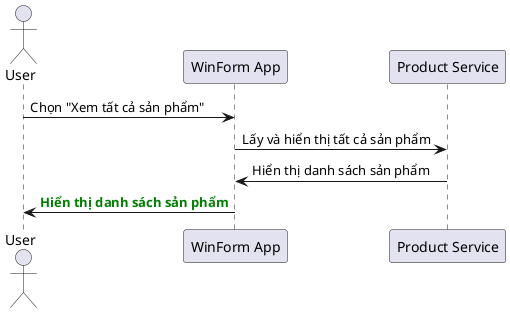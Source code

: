 @startuml
actor User
participant "WinForm App" as App
participant "Product Service" as ProdService

User -> App: Chọn "Xem tất cả sản phẩm"
App -> ProdService: Lấy và hiển thị tất cả sản phẩm
ProdService -> App: Hiển thị danh sách sản phẩm
App -> User: <font color=green><b>Hiển thị danh sách sản phẩm</b></font>
@enduml
